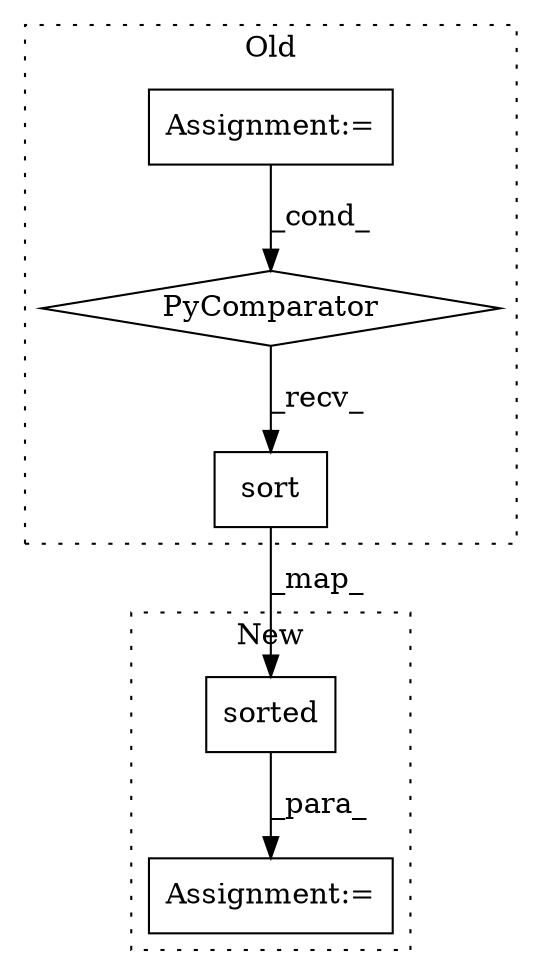 digraph G {
subgraph cluster0 {
1 [label="sort" a="32" s="15446,15486" l="5,1" shape="box"];
4 [label="PyComparator" a="113" s="15384" l="42" shape="diamond"];
5 [label="Assignment:=" a="7" s="15384" l="42" shape="box"];
label = "Old";
style="dotted";
}
subgraph cluster1 {
2 [label="sorted" a="32" s="14752,14824" l="7,1" shape="box"];
3 [label="Assignment:=" a="7" s="14751" l="1" shape="box"];
label = "New";
style="dotted";
}
1 -> 2 [label="_map_"];
2 -> 3 [label="_para_"];
4 -> 1 [label="_recv_"];
5 -> 4 [label="_cond_"];
}